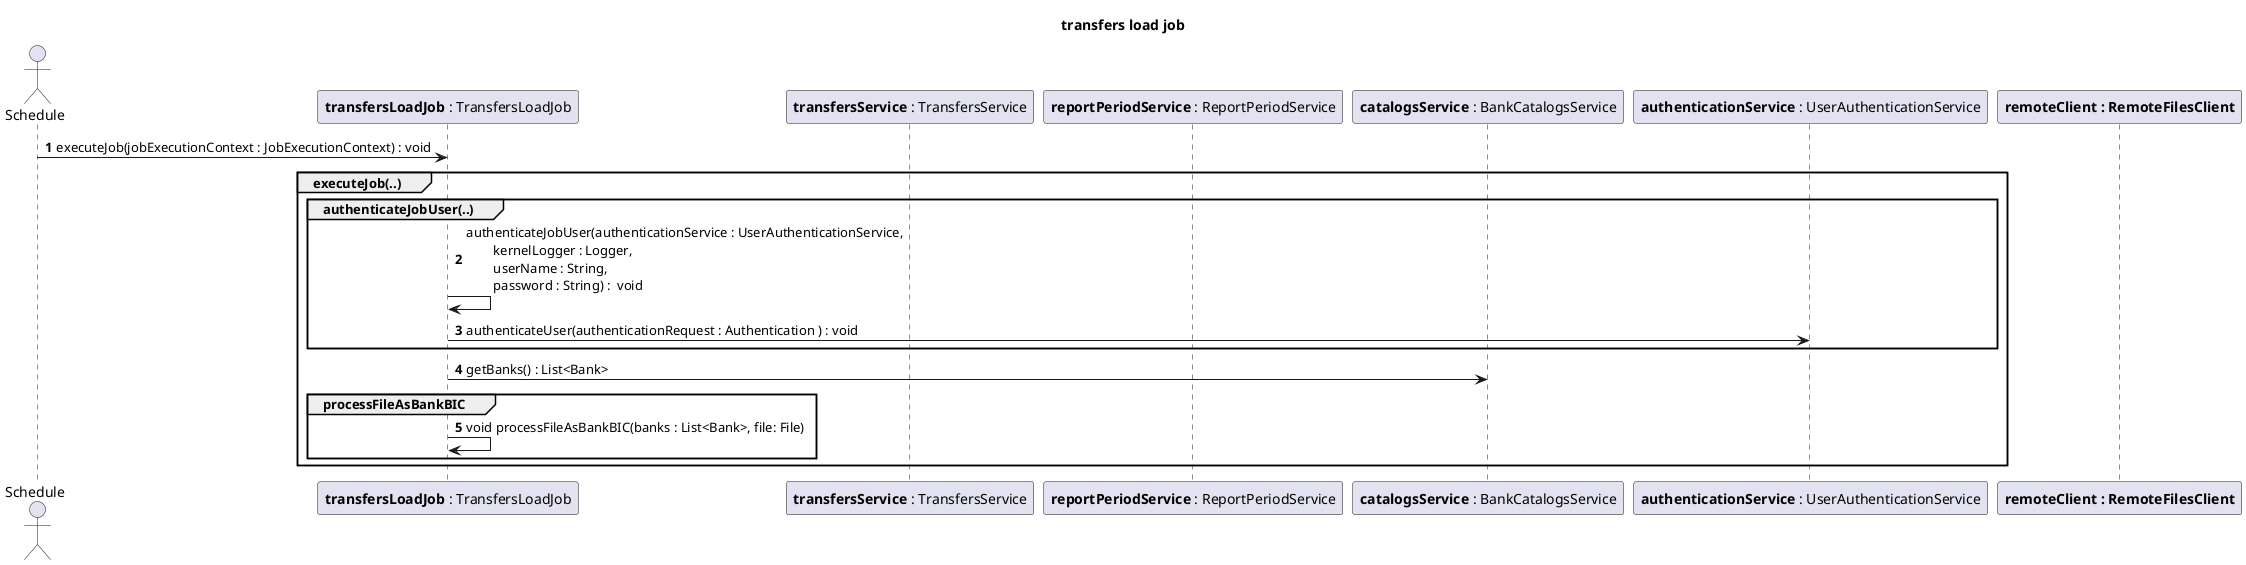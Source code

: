 @startuml
'https://plantuml.com/sequence-diagram
autonumber

title transfers load job
actor Schedule
<style>
node {
        Padding 12
        Margin 3
        HorizontalAlignment center
        LineColor blue
        LineThickness 3.0
        BackgroundColor gold
        RoundCorner 40
        MaximumWidth 100
        }
 </style>

participant "**transfersLoadJob** : TransfersLoadJob" as trns
participant "**transfersService** : TransfersService"
participant "**reportPeriodService** : ReportPeriodService"
participant "**catalogsService** : BankCatalogsService" as ctlsr
participant "**authenticationService** : UserAuthenticationService" as auth
participant "**remoteClient : RemoteFilesClient**"


"Schedule" -> trns: executeJob(jobExecutionContext : JobExecutionContext) : void
group executeJob(..)

    group authenticateJobUser(..)
 trns -> trns: authenticateJobUser(authenticationService : UserAuthenticationService,\n\tkernelLogger : Logger,\n\tuserName : String,\n\tpassword : String) :  void
 trns -> auth: authenticateUser(authenticationRequest : Authentication ) : void
        end

 trns ->  ctlsr: getBanks() : List<Bank>
 group processFileAsBankBIC
 trns -> trns: void processFileAsBankBIC(banks : List<Bank>, file: File)
 end
end
'Bob --> Alice: Authentication Response
'
'Alice -> Bob: Another authentication Request
'Alice <-- Bob: another authentication Response


@enduml